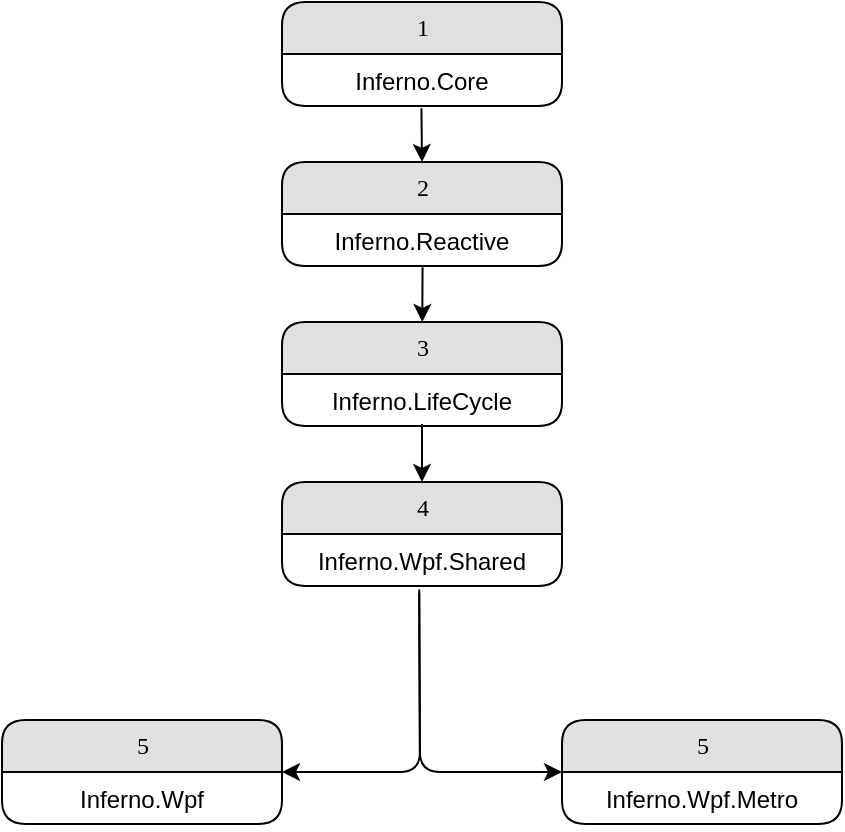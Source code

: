 <mxfile type="device" version="12.7.9"><diagram id="52a04d89-c75d-2922-d76d-85b35f80e030" name="Page-1"><mxGraphModel grid="1" shadow="0" math="0" background="#ffffff" pageHeight="850" pageWidth="1100" pageScale="1" page="1" fold="1" arrows="1" connect="1" tooltips="1" guides="1" gridSize="10" dy="962" dx="1696"><root><mxCell id="0"/><mxCell id="1" parent="0"/><mxCell id="uvPp_uk2r07W0j6o59_N-1" value="1" parent="1" vertex="1" style="swimlane;html=1;fontStyle=0;childLayout=stackLayout;horizontal=1;startSize=26;fillColor=#e0e0e0;horizontalStack=0;resizeParent=1;resizeLast=0;collapsible=1;marginBottom=0;swimlaneFillColor=#ffffff;align=center;rounded=1;shadow=0;comic=0;labelBackgroundColor=none;strokeWidth=1;fontFamily=Verdana;fontSize=12"><mxGeometry as="geometry" height="52" width="140" y="40" x="480"/></mxCell><mxCell id="uvPp_uk2r07W0j6o59_N-2" value="Inferno.Core" parent="uvPp_uk2r07W0j6o59_N-1" vertex="1" style="text;html=1;strokeColor=none;fillColor=none;spacingLeft=4;spacingRight=4;whiteSpace=wrap;overflow=hidden;rotatable=0;points=[[0,0.5],[1,0.5]];portConstraint=eastwest;align=center;"><mxGeometry as="geometry" height="26" width="140" y="26"/></mxCell><mxCell id="uvPp_uk2r07W0j6o59_N-5" value="2" parent="1" vertex="1" style="swimlane;html=1;fontStyle=0;childLayout=stackLayout;horizontal=1;startSize=26;fillColor=#e0e0e0;horizontalStack=0;resizeParent=1;resizeLast=0;collapsible=1;marginBottom=0;swimlaneFillColor=#ffffff;align=center;rounded=1;shadow=0;comic=0;labelBackgroundColor=none;strokeWidth=1;fontFamily=Verdana;fontSize=12"><mxGeometry as="geometry" height="52" width="140" y="120" x="480"/></mxCell><mxCell id="uvPp_uk2r07W0j6o59_N-6" value="Inferno.Reactive" parent="uvPp_uk2r07W0j6o59_N-5" vertex="1" style="text;html=1;strokeColor=none;fillColor=none;spacingLeft=4;spacingRight=4;whiteSpace=wrap;overflow=hidden;rotatable=0;points=[[0,0.5],[1,0.5]];portConstraint=eastwest;align=center;"><mxGeometry as="geometry" height="26" width="140" y="26"/></mxCell><mxCell id="uvPp_uk2r07W0j6o59_N-7" value="3" parent="1" vertex="1" style="swimlane;html=1;fontStyle=0;childLayout=stackLayout;horizontal=1;startSize=26;fillColor=#e0e0e0;horizontalStack=0;resizeParent=1;resizeLast=0;collapsible=1;marginBottom=0;swimlaneFillColor=#ffffff;align=center;rounded=1;shadow=0;comic=0;labelBackgroundColor=none;strokeWidth=1;fontFamily=Verdana;fontSize=12"><mxGeometry as="geometry" height="52" width="140" y="200" x="480"/></mxCell><mxCell id="uvPp_uk2r07W0j6o59_N-8" value="Inferno.LifeCycle" parent="uvPp_uk2r07W0j6o59_N-7" vertex="1" style="text;html=1;strokeColor=none;fillColor=none;spacingLeft=4;spacingRight=4;whiteSpace=wrap;overflow=hidden;rotatable=0;points=[[0,0.5],[1,0.5]];portConstraint=eastwest;align=center;"><mxGeometry as="geometry" height="26" width="140" y="26"/></mxCell><mxCell id="uvPp_uk2r07W0j6o59_N-9" value="4" parent="1" vertex="1" style="swimlane;html=1;fontStyle=0;childLayout=stackLayout;horizontal=1;startSize=26;fillColor=#e0e0e0;horizontalStack=0;resizeParent=1;resizeLast=0;collapsible=1;marginBottom=0;swimlaneFillColor=#ffffff;align=center;rounded=1;shadow=0;comic=0;labelBackgroundColor=none;strokeWidth=1;fontFamily=Verdana;fontSize=12"><mxGeometry as="geometry" height="52" width="140" y="280" x="480"/></mxCell><mxCell id="uvPp_uk2r07W0j6o59_N-10" value="Inferno.Wpf.Shared" parent="uvPp_uk2r07W0j6o59_N-9" vertex="1" style="text;html=1;strokeColor=none;fillColor=none;spacingLeft=4;spacingRight=4;whiteSpace=wrap;overflow=hidden;rotatable=0;points=[[0,0.5],[1,0.5]];portConstraint=eastwest;align=center;"><mxGeometry as="geometry" height="26" width="140" y="26"/></mxCell><mxCell id="uvPp_uk2r07W0j6o59_N-13" value="5" parent="1" vertex="1" style="swimlane;html=1;fontStyle=0;childLayout=stackLayout;horizontal=1;startSize=26;fillColor=#e0e0e0;horizontalStack=0;resizeParent=1;resizeLast=0;collapsible=1;marginBottom=0;swimlaneFillColor=#ffffff;align=center;rounded=1;shadow=0;comic=0;labelBackgroundColor=none;strokeWidth=1;fontFamily=Verdana;fontSize=12"><mxGeometry as="geometry" height="52" width="140" y="399" x="340"/></mxCell><mxCell id="uvPp_uk2r07W0j6o59_N-14" value="Inferno.Wpf" parent="uvPp_uk2r07W0j6o59_N-13" vertex="1" style="text;html=1;strokeColor=none;fillColor=none;spacingLeft=4;spacingRight=4;whiteSpace=wrap;overflow=hidden;rotatable=0;points=[[0,0.5],[1,0.5]];portConstraint=eastwest;align=center;"><mxGeometry as="geometry" height="26" width="140" y="26"/></mxCell><mxCell id="uvPp_uk2r07W0j6o59_N-15" value="5" parent="1" vertex="1" style="swimlane;html=1;fontStyle=0;childLayout=stackLayout;horizontal=1;startSize=26;fillColor=#e0e0e0;horizontalStack=0;resizeParent=1;resizeLast=0;collapsible=1;marginBottom=0;swimlaneFillColor=#ffffff;align=center;rounded=1;shadow=0;comic=0;labelBackgroundColor=none;strokeWidth=1;fontFamily=Verdana;fontSize=12"><mxGeometry as="geometry" height="52" width="140" y="399" x="620"/></mxCell><mxCell id="uvPp_uk2r07W0j6o59_N-16" value="Inferno.Wpf.Metro" parent="uvPp_uk2r07W0j6o59_N-15" vertex="1" style="text;html=1;strokeColor=none;fillColor=none;spacingLeft=4;spacingRight=4;whiteSpace=wrap;overflow=hidden;rotatable=0;points=[[0,0.5],[1,0.5]];portConstraint=eastwest;align=center;"><mxGeometry as="geometry" height="26" width="140" y="26"/></mxCell><mxCell id="uvPp_uk2r07W0j6o59_N-17" value="" parent="1" style="endArrow=classic;html=1;exitX=0.498;exitY=1.044;exitDx=0;exitDy=0;exitPerimeter=0;" edge="1" source="uvPp_uk2r07W0j6o59_N-2"><mxGeometry as="geometry" height="50" width="50" relative="1"><mxPoint as="sourcePoint" y="100" x="550"/><mxPoint as="targetPoint" y="120" x="550"/></mxGeometry></mxCell><mxCell id="uvPp_uk2r07W0j6o59_N-19" value="" parent="1" style="endArrow=classic;html=1;exitX=0.502;exitY=1.022;exitDx=0;exitDy=0;exitPerimeter=0;" edge="1" target="uvPp_uk2r07W0j6o59_N-7" source="uvPp_uk2r07W0j6o59_N-6"><mxGeometry as="geometry" height="50" width="50" relative="1"><mxPoint as="sourcePoint" y="510" x="520"/><mxPoint as="targetPoint" y="460" x="570"/></mxGeometry></mxCell><mxCell id="uvPp_uk2r07W0j6o59_N-20" value="" parent="1" style="endArrow=classic;html=1;entryX=0.5;entryY=0;entryDx=0;entryDy=0;" edge="1" target="uvPp_uk2r07W0j6o59_N-9"><mxGeometry as="geometry" height="50" width="50" relative="1"><mxPoint as="sourcePoint" y="251" x="550"/><mxPoint as="targetPoint" y="460" x="570"/></mxGeometry></mxCell><mxCell id="uvPp_uk2r07W0j6o59_N-21" value="" parent="1" style="endArrow=classic;html=1;entryX=0;entryY=0.5;entryDx=0;entryDy=0;exitX=0.49;exitY=1.132;exitDx=0;exitDy=0;exitPerimeter=0;" edge="1" target="uvPp_uk2r07W0j6o59_N-15" source="uvPp_uk2r07W0j6o59_N-10"><mxGeometry as="geometry" height="50" width="50" relative="1"><mxPoint as="sourcePoint" y="350" x="549"/><mxPoint as="targetPoint" y="420" x="549"/><Array as="points"><mxPoint y="425" x="549"/></Array></mxGeometry></mxCell><mxCell id="uvPp_uk2r07W0j6o59_N-22" value="" parent="1" style="endArrow=classic;html=1;exitX=0.49;exitY=1.066;exitDx=0;exitDy=0;exitPerimeter=0;entryX=1;entryY=0.5;entryDx=0;entryDy=0;" edge="1" target="uvPp_uk2r07W0j6o59_N-13" source="uvPp_uk2r07W0j6o59_N-10"><mxGeometry as="geometry" height="50" width="50" relative="1"><mxPoint as="sourcePoint" y="510" x="520"/><mxPoint as="targetPoint" y="460" x="570"/><Array as="points"><mxPoint y="425" x="549"/></Array></mxGeometry></mxCell></root></mxGraphModel></diagram></mxfile>